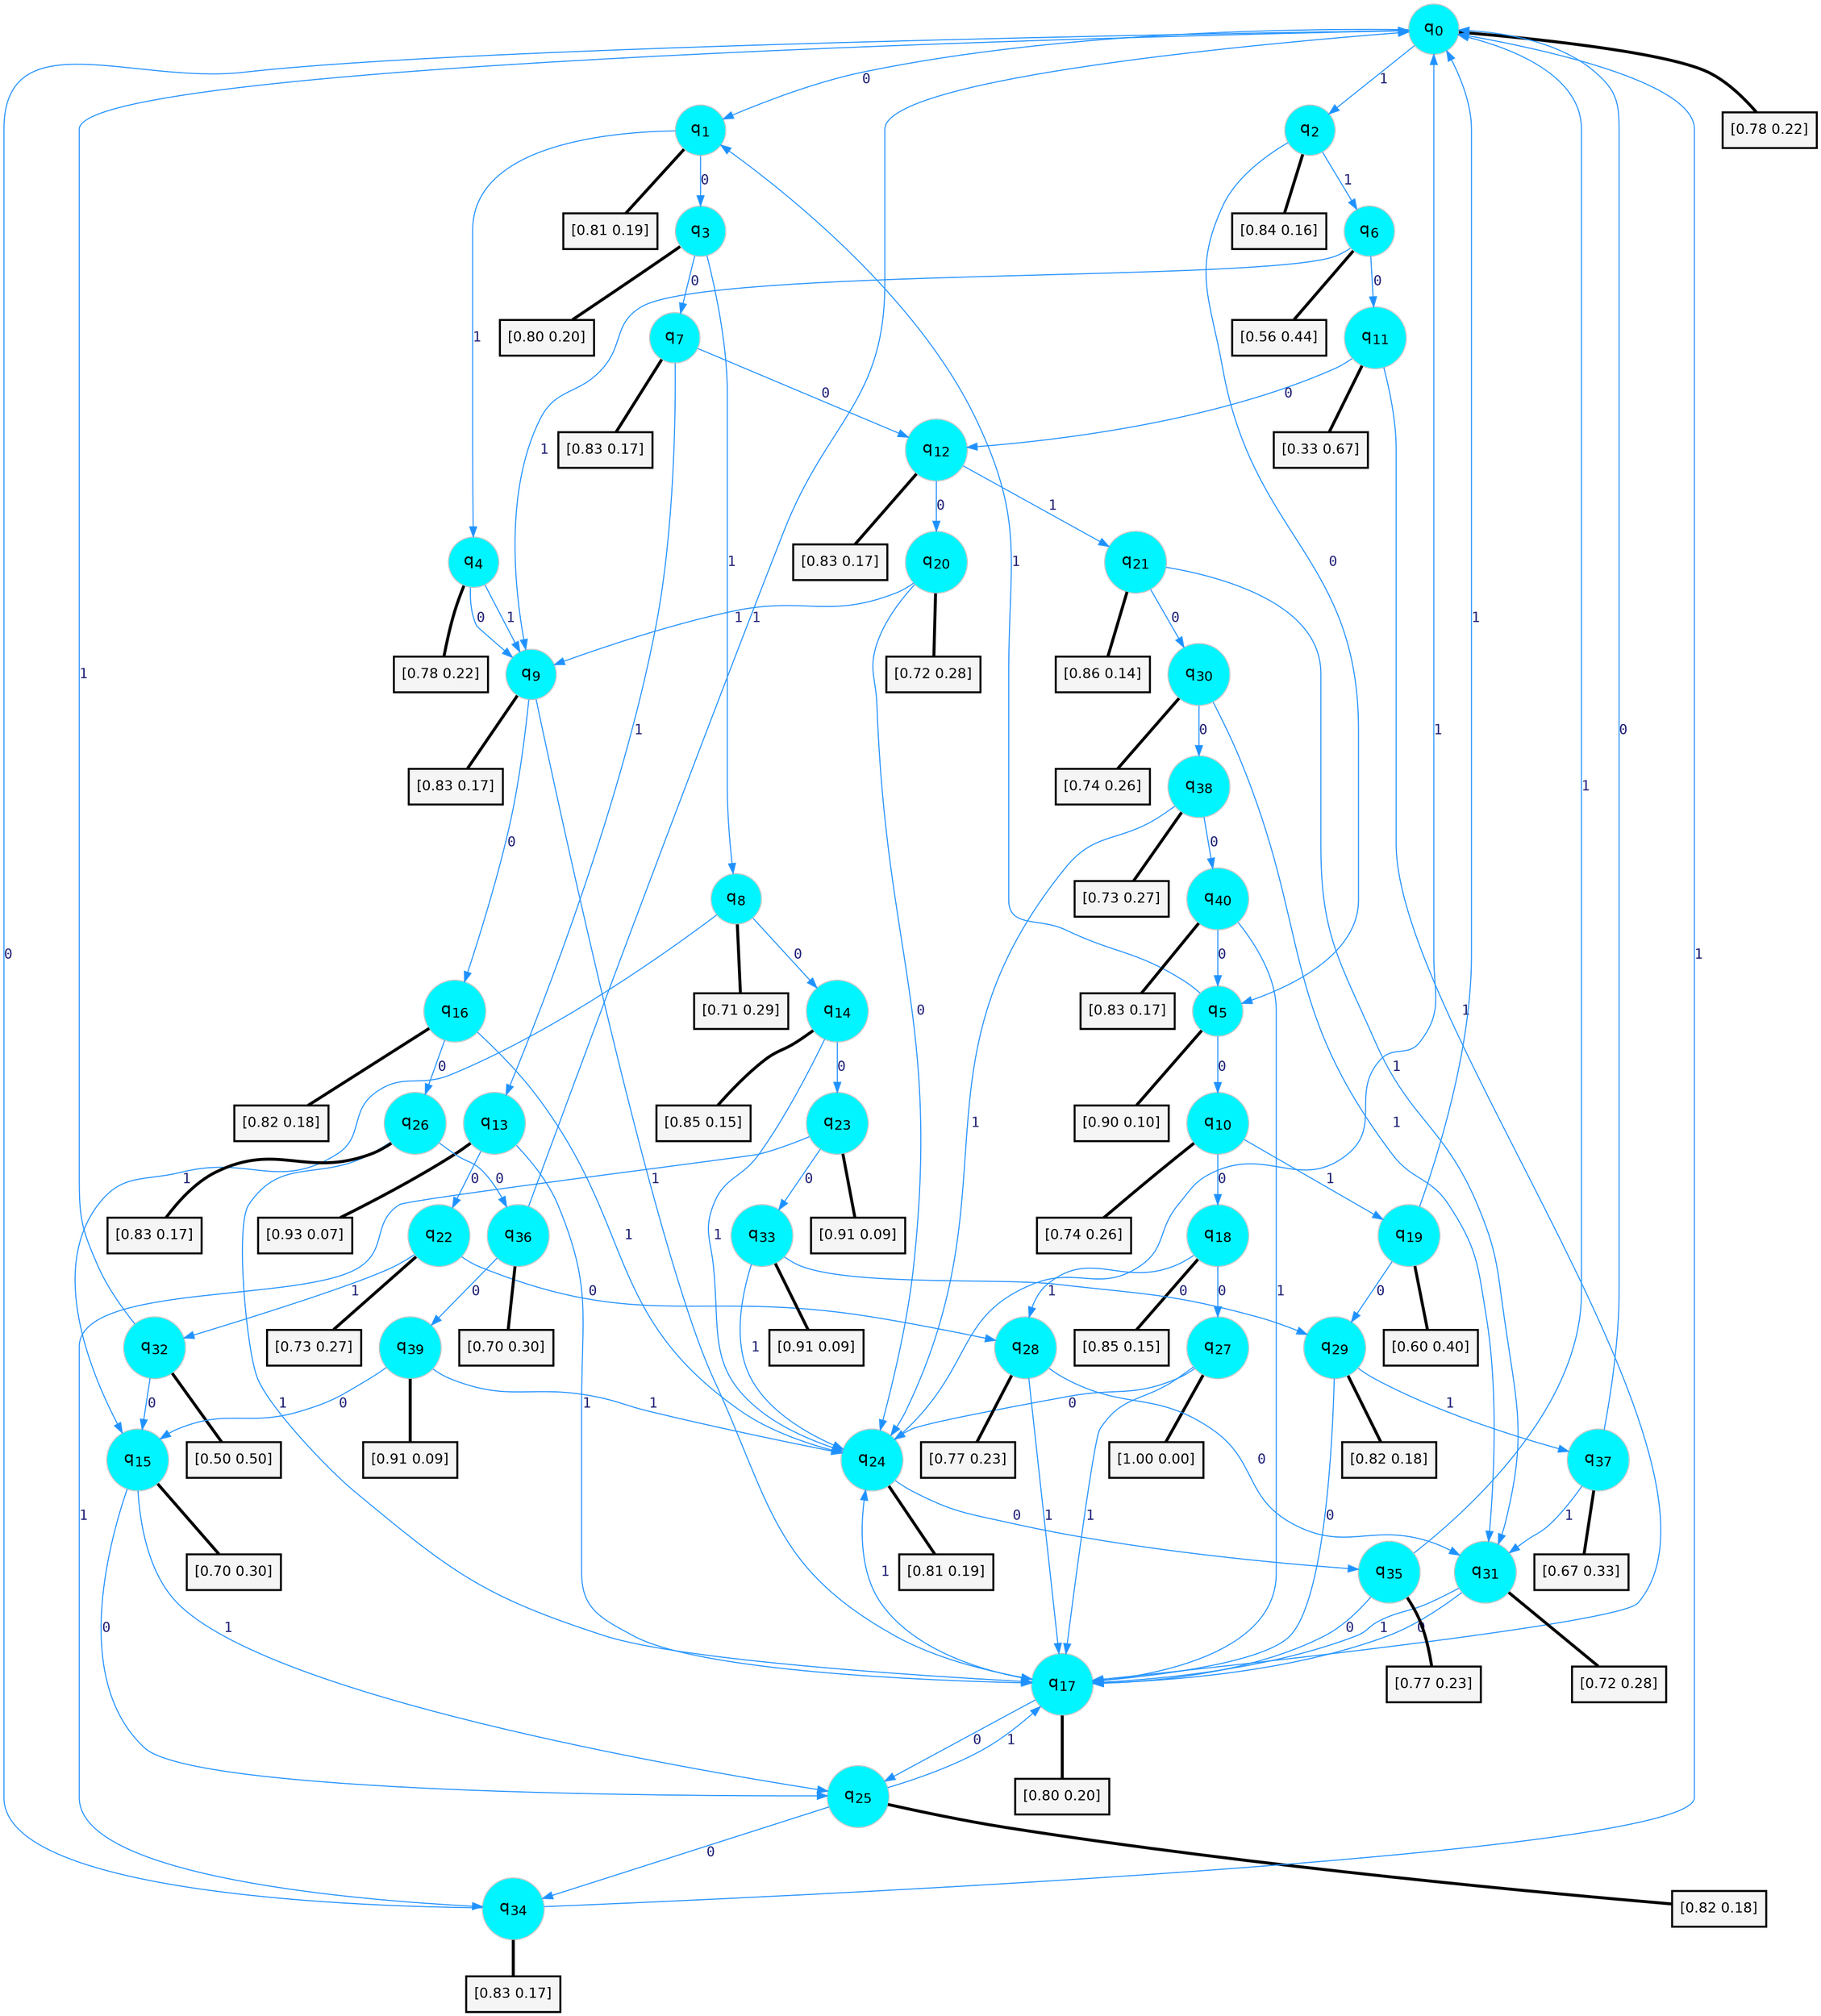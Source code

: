 digraph G {
graph [
bgcolor=transparent, dpi=300, rankdir=TD, size="40,25"];
node [
color=gray, fillcolor=turquoise1, fontcolor=black, fontname=Helvetica, fontsize=16, fontweight=bold, shape=circle, style=filled];
edge [
arrowsize=1, color=dodgerblue1, fontcolor=midnightblue, fontname=courier, fontweight=bold, penwidth=1, style=solid, weight=20];
0[label=<q<SUB>0</SUB>>];
1[label=<q<SUB>1</SUB>>];
2[label=<q<SUB>2</SUB>>];
3[label=<q<SUB>3</SUB>>];
4[label=<q<SUB>4</SUB>>];
5[label=<q<SUB>5</SUB>>];
6[label=<q<SUB>6</SUB>>];
7[label=<q<SUB>7</SUB>>];
8[label=<q<SUB>8</SUB>>];
9[label=<q<SUB>9</SUB>>];
10[label=<q<SUB>10</SUB>>];
11[label=<q<SUB>11</SUB>>];
12[label=<q<SUB>12</SUB>>];
13[label=<q<SUB>13</SUB>>];
14[label=<q<SUB>14</SUB>>];
15[label=<q<SUB>15</SUB>>];
16[label=<q<SUB>16</SUB>>];
17[label=<q<SUB>17</SUB>>];
18[label=<q<SUB>18</SUB>>];
19[label=<q<SUB>19</SUB>>];
20[label=<q<SUB>20</SUB>>];
21[label=<q<SUB>21</SUB>>];
22[label=<q<SUB>22</SUB>>];
23[label=<q<SUB>23</SUB>>];
24[label=<q<SUB>24</SUB>>];
25[label=<q<SUB>25</SUB>>];
26[label=<q<SUB>26</SUB>>];
27[label=<q<SUB>27</SUB>>];
28[label=<q<SUB>28</SUB>>];
29[label=<q<SUB>29</SUB>>];
30[label=<q<SUB>30</SUB>>];
31[label=<q<SUB>31</SUB>>];
32[label=<q<SUB>32</SUB>>];
33[label=<q<SUB>33</SUB>>];
34[label=<q<SUB>34</SUB>>];
35[label=<q<SUB>35</SUB>>];
36[label=<q<SUB>36</SUB>>];
37[label=<q<SUB>37</SUB>>];
38[label=<q<SUB>38</SUB>>];
39[label=<q<SUB>39</SUB>>];
40[label=<q<SUB>40</SUB>>];
41[label="[0.78 0.22]", shape=box,fontcolor=black, fontname=Helvetica, fontsize=14, penwidth=2, fillcolor=whitesmoke,color=black];
42[label="[0.81 0.19]", shape=box,fontcolor=black, fontname=Helvetica, fontsize=14, penwidth=2, fillcolor=whitesmoke,color=black];
43[label="[0.84 0.16]", shape=box,fontcolor=black, fontname=Helvetica, fontsize=14, penwidth=2, fillcolor=whitesmoke,color=black];
44[label="[0.80 0.20]", shape=box,fontcolor=black, fontname=Helvetica, fontsize=14, penwidth=2, fillcolor=whitesmoke,color=black];
45[label="[0.78 0.22]", shape=box,fontcolor=black, fontname=Helvetica, fontsize=14, penwidth=2, fillcolor=whitesmoke,color=black];
46[label="[0.90 0.10]", shape=box,fontcolor=black, fontname=Helvetica, fontsize=14, penwidth=2, fillcolor=whitesmoke,color=black];
47[label="[0.56 0.44]", shape=box,fontcolor=black, fontname=Helvetica, fontsize=14, penwidth=2, fillcolor=whitesmoke,color=black];
48[label="[0.83 0.17]", shape=box,fontcolor=black, fontname=Helvetica, fontsize=14, penwidth=2, fillcolor=whitesmoke,color=black];
49[label="[0.71 0.29]", shape=box,fontcolor=black, fontname=Helvetica, fontsize=14, penwidth=2, fillcolor=whitesmoke,color=black];
50[label="[0.83 0.17]", shape=box,fontcolor=black, fontname=Helvetica, fontsize=14, penwidth=2, fillcolor=whitesmoke,color=black];
51[label="[0.74 0.26]", shape=box,fontcolor=black, fontname=Helvetica, fontsize=14, penwidth=2, fillcolor=whitesmoke,color=black];
52[label="[0.33 0.67]", shape=box,fontcolor=black, fontname=Helvetica, fontsize=14, penwidth=2, fillcolor=whitesmoke,color=black];
53[label="[0.83 0.17]", shape=box,fontcolor=black, fontname=Helvetica, fontsize=14, penwidth=2, fillcolor=whitesmoke,color=black];
54[label="[0.93 0.07]", shape=box,fontcolor=black, fontname=Helvetica, fontsize=14, penwidth=2, fillcolor=whitesmoke,color=black];
55[label="[0.85 0.15]", shape=box,fontcolor=black, fontname=Helvetica, fontsize=14, penwidth=2, fillcolor=whitesmoke,color=black];
56[label="[0.70 0.30]", shape=box,fontcolor=black, fontname=Helvetica, fontsize=14, penwidth=2, fillcolor=whitesmoke,color=black];
57[label="[0.82 0.18]", shape=box,fontcolor=black, fontname=Helvetica, fontsize=14, penwidth=2, fillcolor=whitesmoke,color=black];
58[label="[0.80 0.20]", shape=box,fontcolor=black, fontname=Helvetica, fontsize=14, penwidth=2, fillcolor=whitesmoke,color=black];
59[label="[0.85 0.15]", shape=box,fontcolor=black, fontname=Helvetica, fontsize=14, penwidth=2, fillcolor=whitesmoke,color=black];
60[label="[0.60 0.40]", shape=box,fontcolor=black, fontname=Helvetica, fontsize=14, penwidth=2, fillcolor=whitesmoke,color=black];
61[label="[0.72 0.28]", shape=box,fontcolor=black, fontname=Helvetica, fontsize=14, penwidth=2, fillcolor=whitesmoke,color=black];
62[label="[0.86 0.14]", shape=box,fontcolor=black, fontname=Helvetica, fontsize=14, penwidth=2, fillcolor=whitesmoke,color=black];
63[label="[0.73 0.27]", shape=box,fontcolor=black, fontname=Helvetica, fontsize=14, penwidth=2, fillcolor=whitesmoke,color=black];
64[label="[0.91 0.09]", shape=box,fontcolor=black, fontname=Helvetica, fontsize=14, penwidth=2, fillcolor=whitesmoke,color=black];
65[label="[0.81 0.19]", shape=box,fontcolor=black, fontname=Helvetica, fontsize=14, penwidth=2, fillcolor=whitesmoke,color=black];
66[label="[0.82 0.18]", shape=box,fontcolor=black, fontname=Helvetica, fontsize=14, penwidth=2, fillcolor=whitesmoke,color=black];
67[label="[0.83 0.17]", shape=box,fontcolor=black, fontname=Helvetica, fontsize=14, penwidth=2, fillcolor=whitesmoke,color=black];
68[label="[1.00 0.00]", shape=box,fontcolor=black, fontname=Helvetica, fontsize=14, penwidth=2, fillcolor=whitesmoke,color=black];
69[label="[0.77 0.23]", shape=box,fontcolor=black, fontname=Helvetica, fontsize=14, penwidth=2, fillcolor=whitesmoke,color=black];
70[label="[0.82 0.18]", shape=box,fontcolor=black, fontname=Helvetica, fontsize=14, penwidth=2, fillcolor=whitesmoke,color=black];
71[label="[0.74 0.26]", shape=box,fontcolor=black, fontname=Helvetica, fontsize=14, penwidth=2, fillcolor=whitesmoke,color=black];
72[label="[0.72 0.28]", shape=box,fontcolor=black, fontname=Helvetica, fontsize=14, penwidth=2, fillcolor=whitesmoke,color=black];
73[label="[0.50 0.50]", shape=box,fontcolor=black, fontname=Helvetica, fontsize=14, penwidth=2, fillcolor=whitesmoke,color=black];
74[label="[0.91 0.09]", shape=box,fontcolor=black, fontname=Helvetica, fontsize=14, penwidth=2, fillcolor=whitesmoke,color=black];
75[label="[0.83 0.17]", shape=box,fontcolor=black, fontname=Helvetica, fontsize=14, penwidth=2, fillcolor=whitesmoke,color=black];
76[label="[0.77 0.23]", shape=box,fontcolor=black, fontname=Helvetica, fontsize=14, penwidth=2, fillcolor=whitesmoke,color=black];
77[label="[0.70 0.30]", shape=box,fontcolor=black, fontname=Helvetica, fontsize=14, penwidth=2, fillcolor=whitesmoke,color=black];
78[label="[0.67 0.33]", shape=box,fontcolor=black, fontname=Helvetica, fontsize=14, penwidth=2, fillcolor=whitesmoke,color=black];
79[label="[0.73 0.27]", shape=box,fontcolor=black, fontname=Helvetica, fontsize=14, penwidth=2, fillcolor=whitesmoke,color=black];
80[label="[0.91 0.09]", shape=box,fontcolor=black, fontname=Helvetica, fontsize=14, penwidth=2, fillcolor=whitesmoke,color=black];
81[label="[0.83 0.17]", shape=box,fontcolor=black, fontname=Helvetica, fontsize=14, penwidth=2, fillcolor=whitesmoke,color=black];
0->1 [label=0];
0->2 [label=1];
0->41 [arrowhead=none, penwidth=3,color=black];
1->3 [label=0];
1->4 [label=1];
1->42 [arrowhead=none, penwidth=3,color=black];
2->5 [label=0];
2->6 [label=1];
2->43 [arrowhead=none, penwidth=3,color=black];
3->7 [label=0];
3->8 [label=1];
3->44 [arrowhead=none, penwidth=3,color=black];
4->9 [label=0];
4->9 [label=1];
4->45 [arrowhead=none, penwidth=3,color=black];
5->10 [label=0];
5->1 [label=1];
5->46 [arrowhead=none, penwidth=3,color=black];
6->11 [label=0];
6->9 [label=1];
6->47 [arrowhead=none, penwidth=3,color=black];
7->12 [label=0];
7->13 [label=1];
7->48 [arrowhead=none, penwidth=3,color=black];
8->14 [label=0];
8->15 [label=1];
8->49 [arrowhead=none, penwidth=3,color=black];
9->16 [label=0];
9->17 [label=1];
9->50 [arrowhead=none, penwidth=3,color=black];
10->18 [label=0];
10->19 [label=1];
10->51 [arrowhead=none, penwidth=3,color=black];
11->12 [label=0];
11->17 [label=1];
11->52 [arrowhead=none, penwidth=3,color=black];
12->20 [label=0];
12->21 [label=1];
12->53 [arrowhead=none, penwidth=3,color=black];
13->22 [label=0];
13->17 [label=1];
13->54 [arrowhead=none, penwidth=3,color=black];
14->23 [label=0];
14->24 [label=1];
14->55 [arrowhead=none, penwidth=3,color=black];
15->25 [label=0];
15->25 [label=1];
15->56 [arrowhead=none, penwidth=3,color=black];
16->26 [label=0];
16->24 [label=1];
16->57 [arrowhead=none, penwidth=3,color=black];
17->25 [label=0];
17->24 [label=1];
17->58 [arrowhead=none, penwidth=3,color=black];
18->27 [label=0];
18->28 [label=1];
18->59 [arrowhead=none, penwidth=3,color=black];
19->29 [label=0];
19->0 [label=1];
19->60 [arrowhead=none, penwidth=3,color=black];
20->24 [label=0];
20->9 [label=1];
20->61 [arrowhead=none, penwidth=3,color=black];
21->30 [label=0];
21->31 [label=1];
21->62 [arrowhead=none, penwidth=3,color=black];
22->28 [label=0];
22->32 [label=1];
22->63 [arrowhead=none, penwidth=3,color=black];
23->33 [label=0];
23->34 [label=1];
23->64 [arrowhead=none, penwidth=3,color=black];
24->35 [label=0];
24->0 [label=1];
24->65 [arrowhead=none, penwidth=3,color=black];
25->34 [label=0];
25->17 [label=1];
25->66 [arrowhead=none, penwidth=3,color=black];
26->36 [label=0];
26->17 [label=1];
26->67 [arrowhead=none, penwidth=3,color=black];
27->24 [label=0];
27->17 [label=1];
27->68 [arrowhead=none, penwidth=3,color=black];
28->31 [label=0];
28->17 [label=1];
28->69 [arrowhead=none, penwidth=3,color=black];
29->17 [label=0];
29->37 [label=1];
29->70 [arrowhead=none, penwidth=3,color=black];
30->38 [label=0];
30->31 [label=1];
30->71 [arrowhead=none, penwidth=3,color=black];
31->17 [label=0];
31->17 [label=1];
31->72 [arrowhead=none, penwidth=3,color=black];
32->15 [label=0];
32->0 [label=1];
32->73 [arrowhead=none, penwidth=3,color=black];
33->29 [label=0];
33->24 [label=1];
33->74 [arrowhead=none, penwidth=3,color=black];
34->0 [label=0];
34->0 [label=1];
34->75 [arrowhead=none, penwidth=3,color=black];
35->17 [label=0];
35->0 [label=1];
35->76 [arrowhead=none, penwidth=3,color=black];
36->39 [label=0];
36->0 [label=1];
36->77 [arrowhead=none, penwidth=3,color=black];
37->0 [label=0];
37->31 [label=1];
37->78 [arrowhead=none, penwidth=3,color=black];
38->40 [label=0];
38->24 [label=1];
38->79 [arrowhead=none, penwidth=3,color=black];
39->15 [label=0];
39->24 [label=1];
39->80 [arrowhead=none, penwidth=3,color=black];
40->5 [label=0];
40->17 [label=1];
40->81 [arrowhead=none, penwidth=3,color=black];
}
